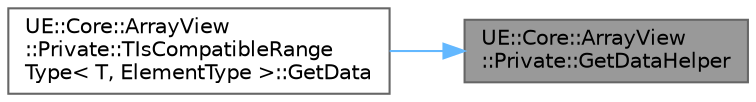 digraph "UE::Core::ArrayView::Private::GetDataHelper"
{
 // INTERACTIVE_SVG=YES
 // LATEX_PDF_SIZE
  bgcolor="transparent";
  edge [fontname=Helvetica,fontsize=10,labelfontname=Helvetica,labelfontsize=10];
  node [fontname=Helvetica,fontsize=10,shape=box,height=0.2,width=0.4];
  rankdir="RL";
  Node1 [id="Node000001",label="UE::Core::ArrayView\l::Private::GetDataHelper",height=0.2,width=0.4,color="gray40", fillcolor="grey60", style="filled", fontcolor="black",tooltip=" "];
  Node1 -> Node2 [id="edge1_Node000001_Node000002",dir="back",color="steelblue1",style="solid",tooltip=" "];
  Node2 [id="Node000002",label="UE::Core::ArrayView\l::Private::TIsCompatibleRange\lType\< T, ElementType \>::GetData",height=0.2,width=0.4,color="grey40", fillcolor="white", style="filled",URL="$dd/de8/structUE_1_1Core_1_1ArrayView_1_1Private_1_1TIsCompatibleRangeType.html#a2e1ec612e821b76054343989dec52292",tooltip=" "];
}
